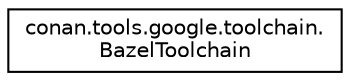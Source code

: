 digraph "Graphical Class Hierarchy"
{
 // LATEX_PDF_SIZE
  edge [fontname="Helvetica",fontsize="10",labelfontname="Helvetica",labelfontsize="10"];
  node [fontname="Helvetica",fontsize="10",shape=record];
  rankdir="LR";
  Node0 [label="conan.tools.google.toolchain.\lBazelToolchain",height=0.2,width=0.4,color="black", fillcolor="white", style="filled",URL="$classconan_1_1tools_1_1google_1_1toolchain_1_1BazelToolchain.html",tooltip=" "];
}
